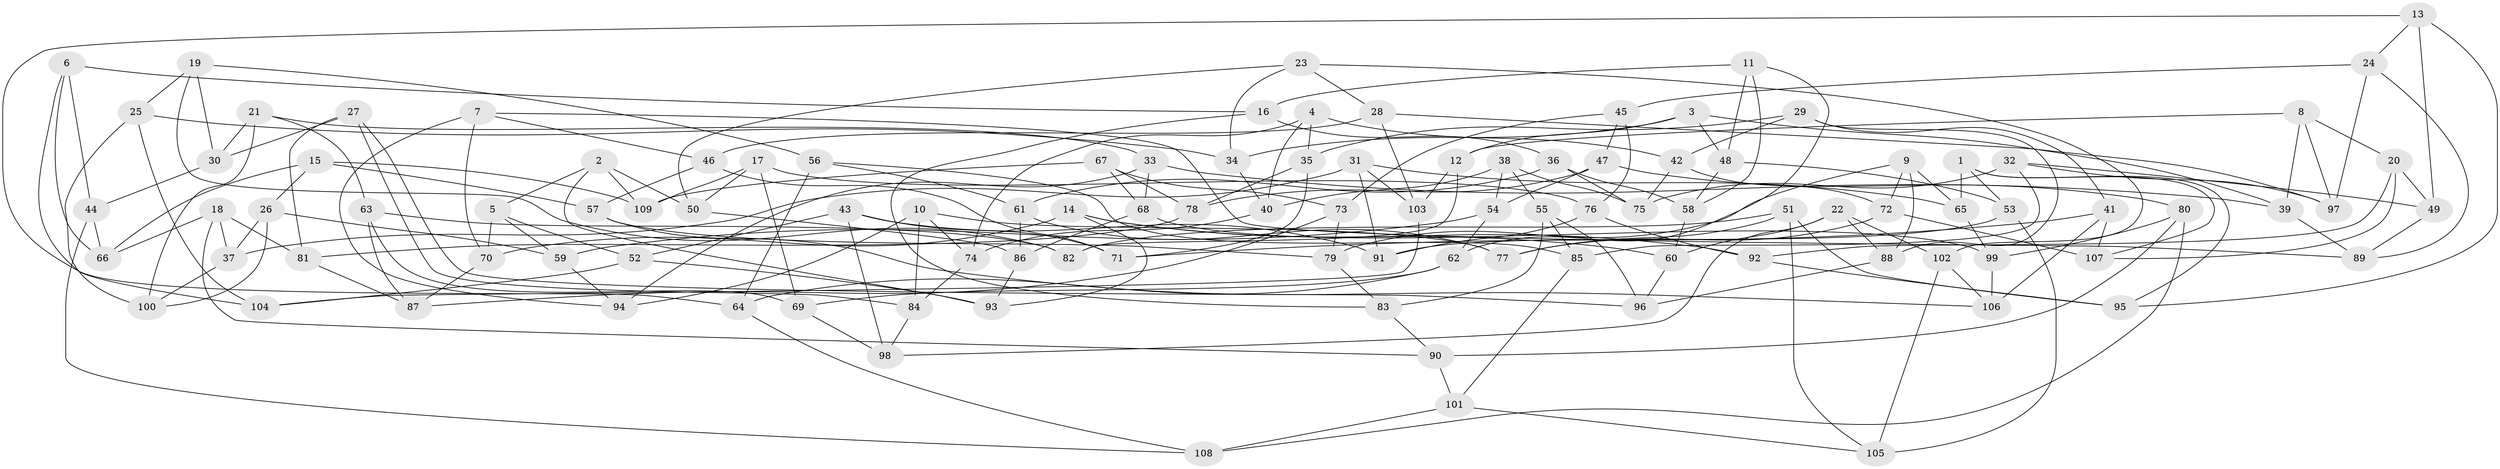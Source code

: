 // coarse degree distribution, {6: 0.44285714285714284, 5: 0.11428571428571428, 4: 0.4142857142857143, 3: 0.02857142857142857}
// Generated by graph-tools (version 1.1) at 2025/42/03/06/25 10:42:21]
// undirected, 109 vertices, 218 edges
graph export_dot {
graph [start="1"]
  node [color=gray90,style=filled];
  1;
  2;
  3;
  4;
  5;
  6;
  7;
  8;
  9;
  10;
  11;
  12;
  13;
  14;
  15;
  16;
  17;
  18;
  19;
  20;
  21;
  22;
  23;
  24;
  25;
  26;
  27;
  28;
  29;
  30;
  31;
  32;
  33;
  34;
  35;
  36;
  37;
  38;
  39;
  40;
  41;
  42;
  43;
  44;
  45;
  46;
  47;
  48;
  49;
  50;
  51;
  52;
  53;
  54;
  55;
  56;
  57;
  58;
  59;
  60;
  61;
  62;
  63;
  64;
  65;
  66;
  67;
  68;
  69;
  70;
  71;
  72;
  73;
  74;
  75;
  76;
  77;
  78;
  79;
  80;
  81;
  82;
  83;
  84;
  85;
  86;
  87;
  88;
  89;
  90;
  91;
  92;
  93;
  94;
  95;
  96;
  97;
  98;
  99;
  100;
  101;
  102;
  103;
  104;
  105;
  106;
  107;
  108;
  109;
  1 -- 107;
  1 -- 65;
  1 -- 53;
  1 -- 95;
  2 -- 109;
  2 -- 50;
  2 -- 93;
  2 -- 5;
  3 -- 39;
  3 -- 48;
  3 -- 12;
  3 -- 34;
  4 -- 35;
  4 -- 42;
  4 -- 40;
  4 -- 74;
  5 -- 70;
  5 -- 52;
  5 -- 59;
  6 -- 16;
  6 -- 44;
  6 -- 104;
  6 -- 66;
  7 -- 70;
  7 -- 94;
  7 -- 46;
  7 -- 89;
  8 -- 97;
  8 -- 12;
  8 -- 39;
  8 -- 20;
  9 -- 79;
  9 -- 65;
  9 -- 72;
  9 -- 88;
  10 -- 74;
  10 -- 94;
  10 -- 84;
  10 -- 77;
  11 -- 62;
  11 -- 48;
  11 -- 58;
  11 -- 16;
  12 -- 103;
  12 -- 82;
  13 -- 95;
  13 -- 24;
  13 -- 64;
  13 -- 49;
  14 -- 92;
  14 -- 60;
  14 -- 93;
  14 -- 70;
  15 -- 109;
  15 -- 66;
  15 -- 57;
  15 -- 26;
  16 -- 36;
  16 -- 83;
  17 -- 76;
  17 -- 69;
  17 -- 109;
  17 -- 50;
  18 -- 37;
  18 -- 81;
  18 -- 90;
  18 -- 66;
  19 -- 30;
  19 -- 82;
  19 -- 56;
  19 -- 25;
  20 -- 92;
  20 -- 107;
  20 -- 49;
  21 -- 30;
  21 -- 63;
  21 -- 33;
  21 -- 100;
  22 -- 60;
  22 -- 88;
  22 -- 98;
  22 -- 102;
  23 -- 102;
  23 -- 28;
  23 -- 34;
  23 -- 50;
  24 -- 97;
  24 -- 45;
  24 -- 89;
  25 -- 34;
  25 -- 100;
  25 -- 104;
  26 -- 59;
  26 -- 37;
  26 -- 100;
  27 -- 81;
  27 -- 30;
  27 -- 84;
  27 -- 96;
  28 -- 46;
  28 -- 97;
  28 -- 103;
  29 -- 35;
  29 -- 41;
  29 -- 42;
  29 -- 88;
  30 -- 44;
  31 -- 91;
  31 -- 37;
  31 -- 65;
  31 -- 103;
  32 -- 85;
  32 -- 97;
  32 -- 49;
  32 -- 75;
  33 -- 39;
  33 -- 94;
  33 -- 68;
  34 -- 40;
  35 -- 78;
  35 -- 71;
  36 -- 58;
  36 -- 61;
  36 -- 75;
  37 -- 100;
  38 -- 55;
  38 -- 40;
  38 -- 54;
  38 -- 75;
  39 -- 89;
  40 -- 74;
  41 -- 106;
  41 -- 107;
  41 -- 71;
  42 -- 75;
  42 -- 72;
  43 -- 71;
  43 -- 91;
  43 -- 98;
  43 -- 52;
  44 -- 108;
  44 -- 66;
  45 -- 73;
  45 -- 76;
  45 -- 47;
  46 -- 71;
  46 -- 57;
  47 -- 80;
  47 -- 78;
  47 -- 54;
  48 -- 58;
  48 -- 53;
  49 -- 89;
  50 -- 86;
  51 -- 105;
  51 -- 82;
  51 -- 95;
  51 -- 77;
  52 -- 93;
  52 -- 104;
  53 -- 105;
  53 -- 91;
  54 -- 59;
  54 -- 62;
  55 -- 96;
  55 -- 83;
  55 -- 85;
  56 -- 85;
  56 -- 61;
  56 -- 64;
  57 -- 106;
  57 -- 79;
  58 -- 60;
  59 -- 94;
  60 -- 96;
  61 -- 86;
  61 -- 77;
  62 -- 64;
  62 -- 69;
  63 -- 87;
  63 -- 69;
  63 -- 82;
  64 -- 108;
  65 -- 99;
  67 -- 109;
  67 -- 73;
  67 -- 68;
  67 -- 78;
  68 -- 86;
  68 -- 99;
  69 -- 98;
  70 -- 87;
  72 -- 77;
  72 -- 107;
  73 -- 87;
  73 -- 79;
  74 -- 84;
  76 -- 91;
  76 -- 92;
  78 -- 81;
  79 -- 83;
  80 -- 99;
  80 -- 90;
  80 -- 108;
  81 -- 87;
  83 -- 90;
  84 -- 98;
  85 -- 101;
  86 -- 93;
  88 -- 96;
  90 -- 101;
  92 -- 95;
  99 -- 106;
  101 -- 108;
  101 -- 105;
  102 -- 106;
  102 -- 105;
  103 -- 104;
}
